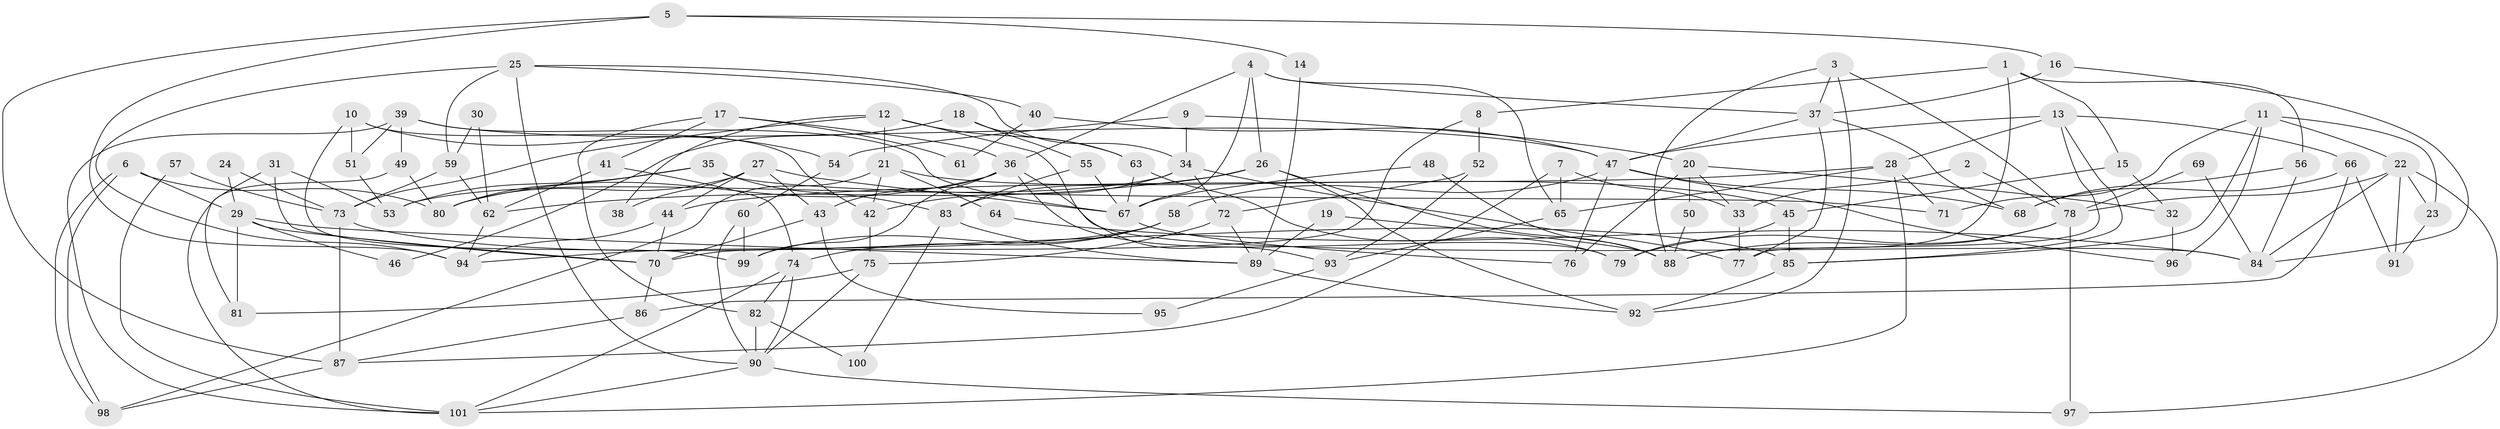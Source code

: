 // coarse degree distribution, {5: 0.19402985074626866, 4: 0.14925373134328357, 8: 0.1044776119402985, 7: 0.08955223880597014, 3: 0.16417910447761194, 2: 0.13432835820895522, 9: 0.04477611940298507, 6: 0.1044776119402985, 1: 0.014925373134328358}
// Generated by graph-tools (version 1.1) at 2025/41/03/06/25 10:41:54]
// undirected, 101 vertices, 202 edges
graph export_dot {
graph [start="1"]
  node [color=gray90,style=filled];
  1;
  2;
  3;
  4;
  5;
  6;
  7;
  8;
  9;
  10;
  11;
  12;
  13;
  14;
  15;
  16;
  17;
  18;
  19;
  20;
  21;
  22;
  23;
  24;
  25;
  26;
  27;
  28;
  29;
  30;
  31;
  32;
  33;
  34;
  35;
  36;
  37;
  38;
  39;
  40;
  41;
  42;
  43;
  44;
  45;
  46;
  47;
  48;
  49;
  50;
  51;
  52;
  53;
  54;
  55;
  56;
  57;
  58;
  59;
  60;
  61;
  62;
  63;
  64;
  65;
  66;
  67;
  68;
  69;
  70;
  71;
  72;
  73;
  74;
  75;
  76;
  77;
  78;
  79;
  80;
  81;
  82;
  83;
  84;
  85;
  86;
  87;
  88;
  89;
  90;
  91;
  92;
  93;
  94;
  95;
  96;
  97;
  98;
  99;
  100;
  101;
  1 -- 8;
  1 -- 88;
  1 -- 15;
  1 -- 56;
  2 -- 33;
  2 -- 78;
  3 -- 37;
  3 -- 78;
  3 -- 88;
  3 -- 92;
  4 -- 37;
  4 -- 67;
  4 -- 26;
  4 -- 36;
  4 -- 65;
  5 -- 87;
  5 -- 94;
  5 -- 14;
  5 -- 16;
  6 -- 98;
  6 -- 98;
  6 -- 80;
  6 -- 29;
  7 -- 87;
  7 -- 65;
  7 -- 33;
  8 -- 52;
  8 -- 70;
  9 -- 54;
  9 -- 20;
  9 -- 34;
  10 -- 99;
  10 -- 42;
  10 -- 51;
  10 -- 54;
  11 -- 22;
  11 -- 85;
  11 -- 23;
  11 -- 71;
  11 -- 96;
  12 -- 63;
  12 -- 73;
  12 -- 21;
  12 -- 38;
  12 -- 93;
  13 -- 85;
  13 -- 28;
  13 -- 47;
  13 -- 66;
  13 -- 77;
  14 -- 89;
  15 -- 32;
  15 -- 45;
  16 -- 84;
  16 -- 37;
  17 -- 82;
  17 -- 36;
  17 -- 41;
  17 -- 61;
  18 -- 63;
  18 -- 55;
  18 -- 46;
  19 -- 89;
  19 -- 88;
  20 -- 76;
  20 -- 33;
  20 -- 32;
  20 -- 50;
  21 -- 42;
  21 -- 45;
  21 -- 64;
  21 -- 98;
  22 -- 97;
  22 -- 91;
  22 -- 23;
  22 -- 78;
  22 -- 84;
  23 -- 91;
  24 -- 29;
  24 -- 73;
  25 -- 34;
  25 -- 59;
  25 -- 40;
  25 -- 90;
  25 -- 94;
  26 -- 88;
  26 -- 62;
  26 -- 83;
  26 -- 92;
  27 -- 44;
  27 -- 80;
  27 -- 38;
  27 -- 43;
  27 -- 67;
  28 -- 101;
  28 -- 44;
  28 -- 65;
  28 -- 71;
  29 -- 89;
  29 -- 46;
  29 -- 70;
  29 -- 81;
  30 -- 62;
  30 -- 59;
  31 -- 81;
  31 -- 70;
  31 -- 53;
  32 -- 96;
  33 -- 77;
  34 -- 77;
  34 -- 42;
  34 -- 53;
  34 -- 72;
  35 -- 71;
  35 -- 53;
  35 -- 80;
  35 -- 83;
  36 -- 84;
  36 -- 43;
  36 -- 79;
  36 -- 80;
  36 -- 99;
  37 -- 47;
  37 -- 68;
  37 -- 77;
  39 -- 51;
  39 -- 47;
  39 -- 49;
  39 -- 67;
  39 -- 101;
  40 -- 47;
  40 -- 61;
  41 -- 74;
  41 -- 62;
  42 -- 75;
  43 -- 70;
  43 -- 95;
  44 -- 94;
  44 -- 70;
  45 -- 79;
  45 -- 85;
  47 -- 58;
  47 -- 68;
  47 -- 76;
  47 -- 96;
  48 -- 67;
  48 -- 88;
  49 -- 80;
  49 -- 101;
  50 -- 88;
  51 -- 53;
  52 -- 72;
  52 -- 93;
  54 -- 60;
  55 -- 67;
  55 -- 83;
  56 -- 68;
  56 -- 84;
  57 -- 101;
  57 -- 73;
  58 -- 74;
  58 -- 94;
  58 -- 99;
  59 -- 62;
  59 -- 73;
  60 -- 90;
  60 -- 99;
  62 -- 94;
  63 -- 67;
  63 -- 79;
  64 -- 84;
  65 -- 93;
  66 -- 68;
  66 -- 86;
  66 -- 91;
  67 -- 76;
  69 -- 84;
  69 -- 78;
  70 -- 86;
  72 -- 89;
  72 -- 75;
  73 -- 85;
  73 -- 87;
  74 -- 90;
  74 -- 101;
  74 -- 82;
  75 -- 90;
  75 -- 81;
  78 -- 79;
  78 -- 88;
  78 -- 97;
  82 -- 90;
  82 -- 100;
  83 -- 89;
  83 -- 100;
  85 -- 92;
  86 -- 87;
  87 -- 98;
  89 -- 92;
  90 -- 101;
  90 -- 97;
  93 -- 95;
}
